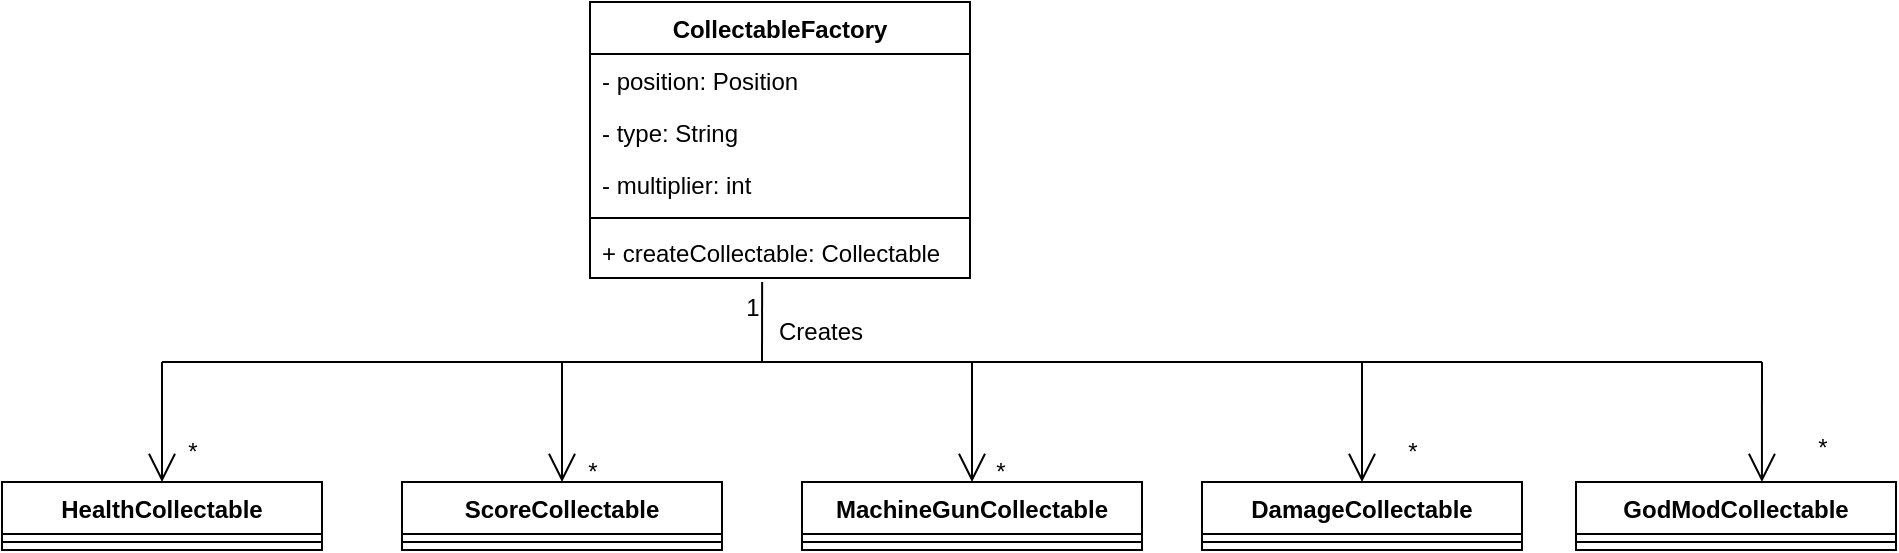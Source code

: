 <mxfile version="22.1.4" type="device">
  <diagram name="Página-1" id="xNIN2H3ViBx57yp3EcPd">
    <mxGraphModel dx="1794" dy="857" grid="1" gridSize="10" guides="1" tooltips="1" connect="1" arrows="1" fold="1" page="1" pageScale="1" pageWidth="827" pageHeight="1169" math="0" shadow="0">
      <root>
        <mxCell id="0" />
        <mxCell id="1" parent="0" />
        <mxCell id="Exd56EX4SFLm-UDkxi5e-1" value="CollectableFactory" style="swimlane;fontStyle=1;align=center;verticalAlign=top;childLayout=stackLayout;horizontal=1;startSize=26;horizontalStack=0;resizeParent=1;resizeParentMax=0;resizeLast=0;collapsible=1;marginBottom=0;whiteSpace=wrap;html=1;" parent="1" vertex="1">
          <mxGeometry x="334" y="120" width="190" height="138" as="geometry" />
        </mxCell>
        <mxCell id="Exd56EX4SFLm-UDkxi5e-2" value="- position: Position&lt;br&gt;" style="text;strokeColor=none;fillColor=none;align=left;verticalAlign=top;spacingLeft=4;spacingRight=4;overflow=hidden;rotatable=0;points=[[0,0.5],[1,0.5]];portConstraint=eastwest;whiteSpace=wrap;html=1;" parent="Exd56EX4SFLm-UDkxi5e-1" vertex="1">
          <mxGeometry y="26" width="190" height="26" as="geometry" />
        </mxCell>
        <mxCell id="Exd56EX4SFLm-UDkxi5e-5" value="- type: String" style="text;strokeColor=none;fillColor=none;align=left;verticalAlign=top;spacingLeft=4;spacingRight=4;overflow=hidden;rotatable=0;points=[[0,0.5],[1,0.5]];portConstraint=eastwest;whiteSpace=wrap;html=1;" parent="Exd56EX4SFLm-UDkxi5e-1" vertex="1">
          <mxGeometry y="52" width="190" height="26" as="geometry" />
        </mxCell>
        <mxCell id="Exd56EX4SFLm-UDkxi5e-6" value="- multiplier: int" style="text;strokeColor=none;fillColor=none;align=left;verticalAlign=top;spacingLeft=4;spacingRight=4;overflow=hidden;rotatable=0;points=[[0,0.5],[1,0.5]];portConstraint=eastwest;whiteSpace=wrap;html=1;" parent="Exd56EX4SFLm-UDkxi5e-1" vertex="1">
          <mxGeometry y="78" width="190" height="26" as="geometry" />
        </mxCell>
        <mxCell id="Exd56EX4SFLm-UDkxi5e-3" value="" style="line;strokeWidth=1;fillColor=none;align=left;verticalAlign=middle;spacingTop=-1;spacingLeft=3;spacingRight=3;rotatable=0;labelPosition=right;points=[];portConstraint=eastwest;strokeColor=inherit;" parent="Exd56EX4SFLm-UDkxi5e-1" vertex="1">
          <mxGeometry y="104" width="190" height="8" as="geometry" />
        </mxCell>
        <mxCell id="Exd56EX4SFLm-UDkxi5e-4" value="+ createCollectable: Collectable" style="text;strokeColor=none;fillColor=none;align=left;verticalAlign=top;spacingLeft=4;spacingRight=4;overflow=hidden;rotatable=0;points=[[0,0.5],[1,0.5]];portConstraint=eastwest;whiteSpace=wrap;html=1;" parent="Exd56EX4SFLm-UDkxi5e-1" vertex="1">
          <mxGeometry y="112" width="190" height="26" as="geometry" />
        </mxCell>
        <mxCell id="Exd56EX4SFLm-UDkxi5e-7" value="HealthCollectable" style="swimlane;fontStyle=1;align=center;verticalAlign=top;childLayout=stackLayout;horizontal=1;startSize=26;horizontalStack=0;resizeParent=1;resizeParentMax=0;resizeLast=0;collapsible=1;marginBottom=0;whiteSpace=wrap;html=1;" parent="1" vertex="1">
          <mxGeometry x="40" y="360" width="160" height="34" as="geometry" />
        </mxCell>
        <mxCell id="Exd56EX4SFLm-UDkxi5e-9" value="" style="line;strokeWidth=1;fillColor=none;align=left;verticalAlign=middle;spacingTop=-1;spacingLeft=3;spacingRight=3;rotatable=0;labelPosition=right;points=[];portConstraint=eastwest;strokeColor=inherit;" parent="Exd56EX4SFLm-UDkxi5e-7" vertex="1">
          <mxGeometry y="26" width="160" height="8" as="geometry" />
        </mxCell>
        <mxCell id="Exd56EX4SFLm-UDkxi5e-11" value="ScoreCollectable" style="swimlane;fontStyle=1;align=center;verticalAlign=top;childLayout=stackLayout;horizontal=1;startSize=26;horizontalStack=0;resizeParent=1;resizeParentMax=0;resizeLast=0;collapsible=1;marginBottom=0;whiteSpace=wrap;html=1;" parent="1" vertex="1">
          <mxGeometry x="240" y="360" width="160" height="34" as="geometry" />
        </mxCell>
        <mxCell id="Exd56EX4SFLm-UDkxi5e-13" value="" style="line;strokeWidth=1;fillColor=none;align=left;verticalAlign=middle;spacingTop=-1;spacingLeft=3;spacingRight=3;rotatable=0;labelPosition=right;points=[];portConstraint=eastwest;strokeColor=inherit;" parent="Exd56EX4SFLm-UDkxi5e-11" vertex="1">
          <mxGeometry y="26" width="160" height="8" as="geometry" />
        </mxCell>
        <mxCell id="Exd56EX4SFLm-UDkxi5e-15" value="MachineGunCollectable" style="swimlane;fontStyle=1;align=center;verticalAlign=top;childLayout=stackLayout;horizontal=1;startSize=26;horizontalStack=0;resizeParent=1;resizeParentMax=0;resizeLast=0;collapsible=1;marginBottom=0;whiteSpace=wrap;html=1;" parent="1" vertex="1">
          <mxGeometry x="440" y="360" width="170" height="34" as="geometry" />
        </mxCell>
        <mxCell id="Exd56EX4SFLm-UDkxi5e-17" value="" style="line;strokeWidth=1;fillColor=none;align=left;verticalAlign=middle;spacingTop=-1;spacingLeft=3;spacingRight=3;rotatable=0;labelPosition=right;points=[];portConstraint=eastwest;strokeColor=inherit;" parent="Exd56EX4SFLm-UDkxi5e-15" vertex="1">
          <mxGeometry y="26" width="170" height="8" as="geometry" />
        </mxCell>
        <mxCell id="Exd56EX4SFLm-UDkxi5e-19" value="DamageCollectable" style="swimlane;fontStyle=1;align=center;verticalAlign=top;childLayout=stackLayout;horizontal=1;startSize=26;horizontalStack=0;resizeParent=1;resizeParentMax=0;resizeLast=0;collapsible=1;marginBottom=0;whiteSpace=wrap;html=1;" parent="1" vertex="1">
          <mxGeometry x="640" y="360" width="160" height="34" as="geometry" />
        </mxCell>
        <mxCell id="Exd56EX4SFLm-UDkxi5e-21" value="" style="line;strokeWidth=1;fillColor=none;align=left;verticalAlign=middle;spacingTop=-1;spacingLeft=3;spacingRight=3;rotatable=0;labelPosition=right;points=[];portConstraint=eastwest;strokeColor=inherit;" parent="Exd56EX4SFLm-UDkxi5e-19" vertex="1">
          <mxGeometry y="26" width="160" height="8" as="geometry" />
        </mxCell>
        <mxCell id="Exd56EX4SFLm-UDkxi5e-23" value="" style="endArrow=open;endFill=1;endSize=12;html=1;rounded=0;entryX=0.5;entryY=0;entryDx=0;entryDy=0;" parent="1" target="Exd56EX4SFLm-UDkxi5e-7" edge="1">
          <mxGeometry width="160" relative="1" as="geometry">
            <mxPoint x="120" y="300" as="sourcePoint" />
            <mxPoint x="460" y="410" as="targetPoint" />
          </mxGeometry>
        </mxCell>
        <mxCell id="Exd56EX4SFLm-UDkxi5e-24" value="" style="endArrow=open;endFill=1;endSize=12;html=1;rounded=0;entryX=0.5;entryY=0;entryDx=0;entryDy=0;" parent="1" target="Exd56EX4SFLm-UDkxi5e-11" edge="1">
          <mxGeometry width="160" relative="1" as="geometry">
            <mxPoint x="320" y="300" as="sourcePoint" />
            <mxPoint x="460" y="410" as="targetPoint" />
          </mxGeometry>
        </mxCell>
        <mxCell id="Exd56EX4SFLm-UDkxi5e-25" value="" style="endArrow=open;endFill=1;endSize=12;html=1;rounded=0;entryX=0.5;entryY=0;entryDx=0;entryDy=0;" parent="1" target="Exd56EX4SFLm-UDkxi5e-15" edge="1">
          <mxGeometry width="160" relative="1" as="geometry">
            <mxPoint x="525" y="300" as="sourcePoint" />
            <mxPoint x="460" y="410" as="targetPoint" />
          </mxGeometry>
        </mxCell>
        <mxCell id="Exd56EX4SFLm-UDkxi5e-26" value="" style="endArrow=open;endFill=1;endSize=12;html=1;rounded=0;entryX=0.5;entryY=0;entryDx=0;entryDy=0;" parent="1" target="Exd56EX4SFLm-UDkxi5e-19" edge="1">
          <mxGeometry width="160" relative="1" as="geometry">
            <mxPoint x="720" y="300" as="sourcePoint" />
            <mxPoint x="460" y="410" as="targetPoint" />
          </mxGeometry>
        </mxCell>
        <mxCell id="Exd56EX4SFLm-UDkxi5e-27" value="" style="endArrow=none;html=1;rounded=0;" parent="1" edge="1">
          <mxGeometry width="50" height="50" relative="1" as="geometry">
            <mxPoint x="120" y="300" as="sourcePoint" />
            <mxPoint x="320" y="300" as="targetPoint" />
          </mxGeometry>
        </mxCell>
        <mxCell id="Exd56EX4SFLm-UDkxi5e-28" value="" style="endArrow=none;html=1;rounded=0;" parent="1" edge="1">
          <mxGeometry width="50" height="50" relative="1" as="geometry">
            <mxPoint x="320" y="300" as="sourcePoint" />
            <mxPoint x="520" y="300" as="targetPoint" />
          </mxGeometry>
        </mxCell>
        <mxCell id="Exd56EX4SFLm-UDkxi5e-29" value="" style="endArrow=none;html=1;rounded=0;" parent="1" edge="1">
          <mxGeometry width="50" height="50" relative="1" as="geometry">
            <mxPoint x="520" y="300" as="sourcePoint" />
            <mxPoint x="720" y="300" as="targetPoint" />
          </mxGeometry>
        </mxCell>
        <mxCell id="Exd56EX4SFLm-UDkxi5e-30" value="" style="endArrow=none;html=1;rounded=0;entryX=0.453;entryY=1.077;entryDx=0;entryDy=0;entryPerimeter=0;" parent="1" target="Exd56EX4SFLm-UDkxi5e-4" edge="1">
          <mxGeometry width="50" height="50" relative="1" as="geometry">
            <mxPoint x="420" y="300" as="sourcePoint" />
            <mxPoint x="400" y="390" as="targetPoint" />
          </mxGeometry>
        </mxCell>
        <mxCell id="Exd56EX4SFLm-UDkxi5e-31" value="Creates" style="text;html=1;align=center;verticalAlign=middle;resizable=0;points=[];autosize=1;strokeColor=none;fillColor=none;" parent="1" vertex="1">
          <mxGeometry x="414" y="270" width="70" height="30" as="geometry" />
        </mxCell>
        <mxCell id="Exd56EX4SFLm-UDkxi5e-32" value="*" style="text;html=1;align=center;verticalAlign=middle;resizable=0;points=[];autosize=1;strokeColor=none;fillColor=none;" parent="1" vertex="1">
          <mxGeometry x="120" y="330" width="30" height="30" as="geometry" />
        </mxCell>
        <mxCell id="Exd56EX4SFLm-UDkxi5e-33" value="*" style="text;html=1;align=center;verticalAlign=middle;resizable=0;points=[];autosize=1;strokeColor=none;fillColor=none;" parent="1" vertex="1">
          <mxGeometry x="320" y="340" width="30" height="30" as="geometry" />
        </mxCell>
        <mxCell id="Exd56EX4SFLm-UDkxi5e-34" value="*" style="text;html=1;align=center;verticalAlign=middle;resizable=0;points=[];autosize=1;strokeColor=none;fillColor=none;" parent="1" vertex="1">
          <mxGeometry x="524" y="340" width="30" height="30" as="geometry" />
        </mxCell>
        <mxCell id="Exd56EX4SFLm-UDkxi5e-35" value="*" style="text;html=1;align=center;verticalAlign=middle;resizable=0;points=[];autosize=1;strokeColor=none;fillColor=none;" parent="1" vertex="1">
          <mxGeometry x="730" y="330" width="30" height="30" as="geometry" />
        </mxCell>
        <mxCell id="Exd56EX4SFLm-UDkxi5e-36" value="1" style="text;html=1;align=center;verticalAlign=middle;resizable=0;points=[];autosize=1;strokeColor=none;fillColor=none;" parent="1" vertex="1">
          <mxGeometry x="400" y="258" width="30" height="30" as="geometry" />
        </mxCell>
        <mxCell id="NcwsLU4IVzbmoTbNHK2C-1" value="GodModCollectable" style="swimlane;fontStyle=1;align=center;verticalAlign=top;childLayout=stackLayout;horizontal=1;startSize=26;horizontalStack=0;resizeParent=1;resizeParentMax=0;resizeLast=0;collapsible=1;marginBottom=0;whiteSpace=wrap;html=1;" vertex="1" parent="1">
          <mxGeometry x="827" y="360" width="160" height="34" as="geometry" />
        </mxCell>
        <mxCell id="NcwsLU4IVzbmoTbNHK2C-3" value="" style="line;strokeWidth=1;fillColor=none;align=left;verticalAlign=middle;spacingTop=-1;spacingLeft=3;spacingRight=3;rotatable=0;labelPosition=right;points=[];portConstraint=eastwest;strokeColor=inherit;" vertex="1" parent="NcwsLU4IVzbmoTbNHK2C-1">
          <mxGeometry y="26" width="160" height="8" as="geometry" />
        </mxCell>
        <mxCell id="NcwsLU4IVzbmoTbNHK2C-5" value="" style="endArrow=open;endFill=1;endSize=12;html=1;rounded=0;entryX=0.581;entryY=0;entryDx=0;entryDy=0;entryPerimeter=0;" edge="1" parent="1" target="NcwsLU4IVzbmoTbNHK2C-1">
          <mxGeometry width="160" relative="1" as="geometry">
            <mxPoint x="920" y="300" as="sourcePoint" />
            <mxPoint x="490" y="310" as="targetPoint" />
          </mxGeometry>
        </mxCell>
        <mxCell id="NcwsLU4IVzbmoTbNHK2C-6" value="" style="endArrow=none;html=1;rounded=0;" edge="1" parent="1">
          <mxGeometry width="50" height="50" relative="1" as="geometry">
            <mxPoint x="720" y="300" as="sourcePoint" />
            <mxPoint x="920" y="300" as="targetPoint" />
          </mxGeometry>
        </mxCell>
        <mxCell id="NcwsLU4IVzbmoTbNHK2C-7" value="*" style="text;html=1;align=center;verticalAlign=middle;resizable=0;points=[];autosize=1;strokeColor=none;fillColor=none;" vertex="1" parent="1">
          <mxGeometry x="935" y="328" width="30" height="30" as="geometry" />
        </mxCell>
      </root>
    </mxGraphModel>
  </diagram>
</mxfile>
